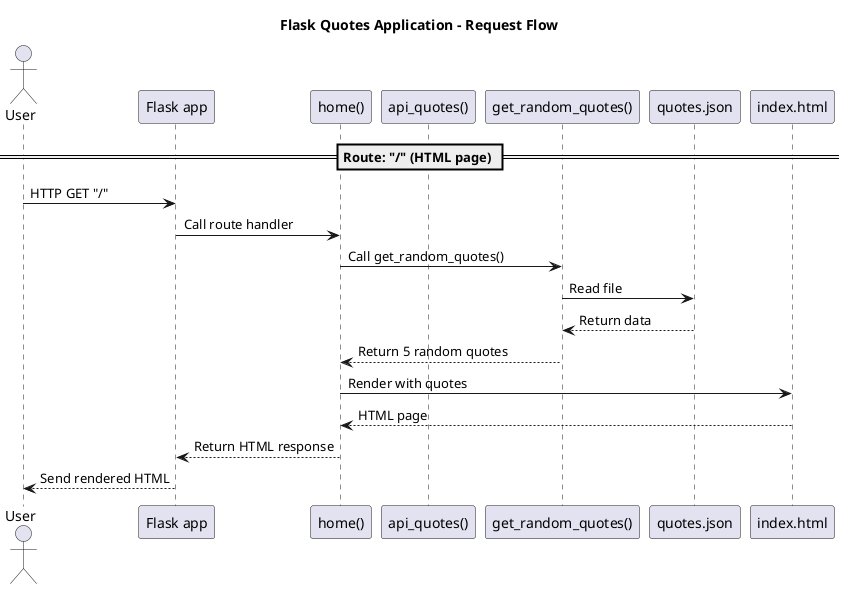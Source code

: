 @startuml
title Flask Quotes Application - Request Flow

actor User

participant "Flask app" as App
participant "home()" as Home
participant "api_quotes()" as Api
participant "get_random_quotes()" as GetQuotes
participant "quotes.json" as QuotesFile
participant "index.html" as Template

== Route: "/" (HTML page) ==
User -> App : HTTP GET "/"
App -> Home : Call route handler
Home -> GetQuotes : Call get_random_quotes()
GetQuotes -> QuotesFile : Read file
QuotesFile --> GetQuotes : Return data
GetQuotes --> Home : Return 5 random quotes
Home -> Template : Render with quotes
Template --> Home : HTML page
Home --> App : Return HTML response
App --> User : Send rendered HTML
@enduml